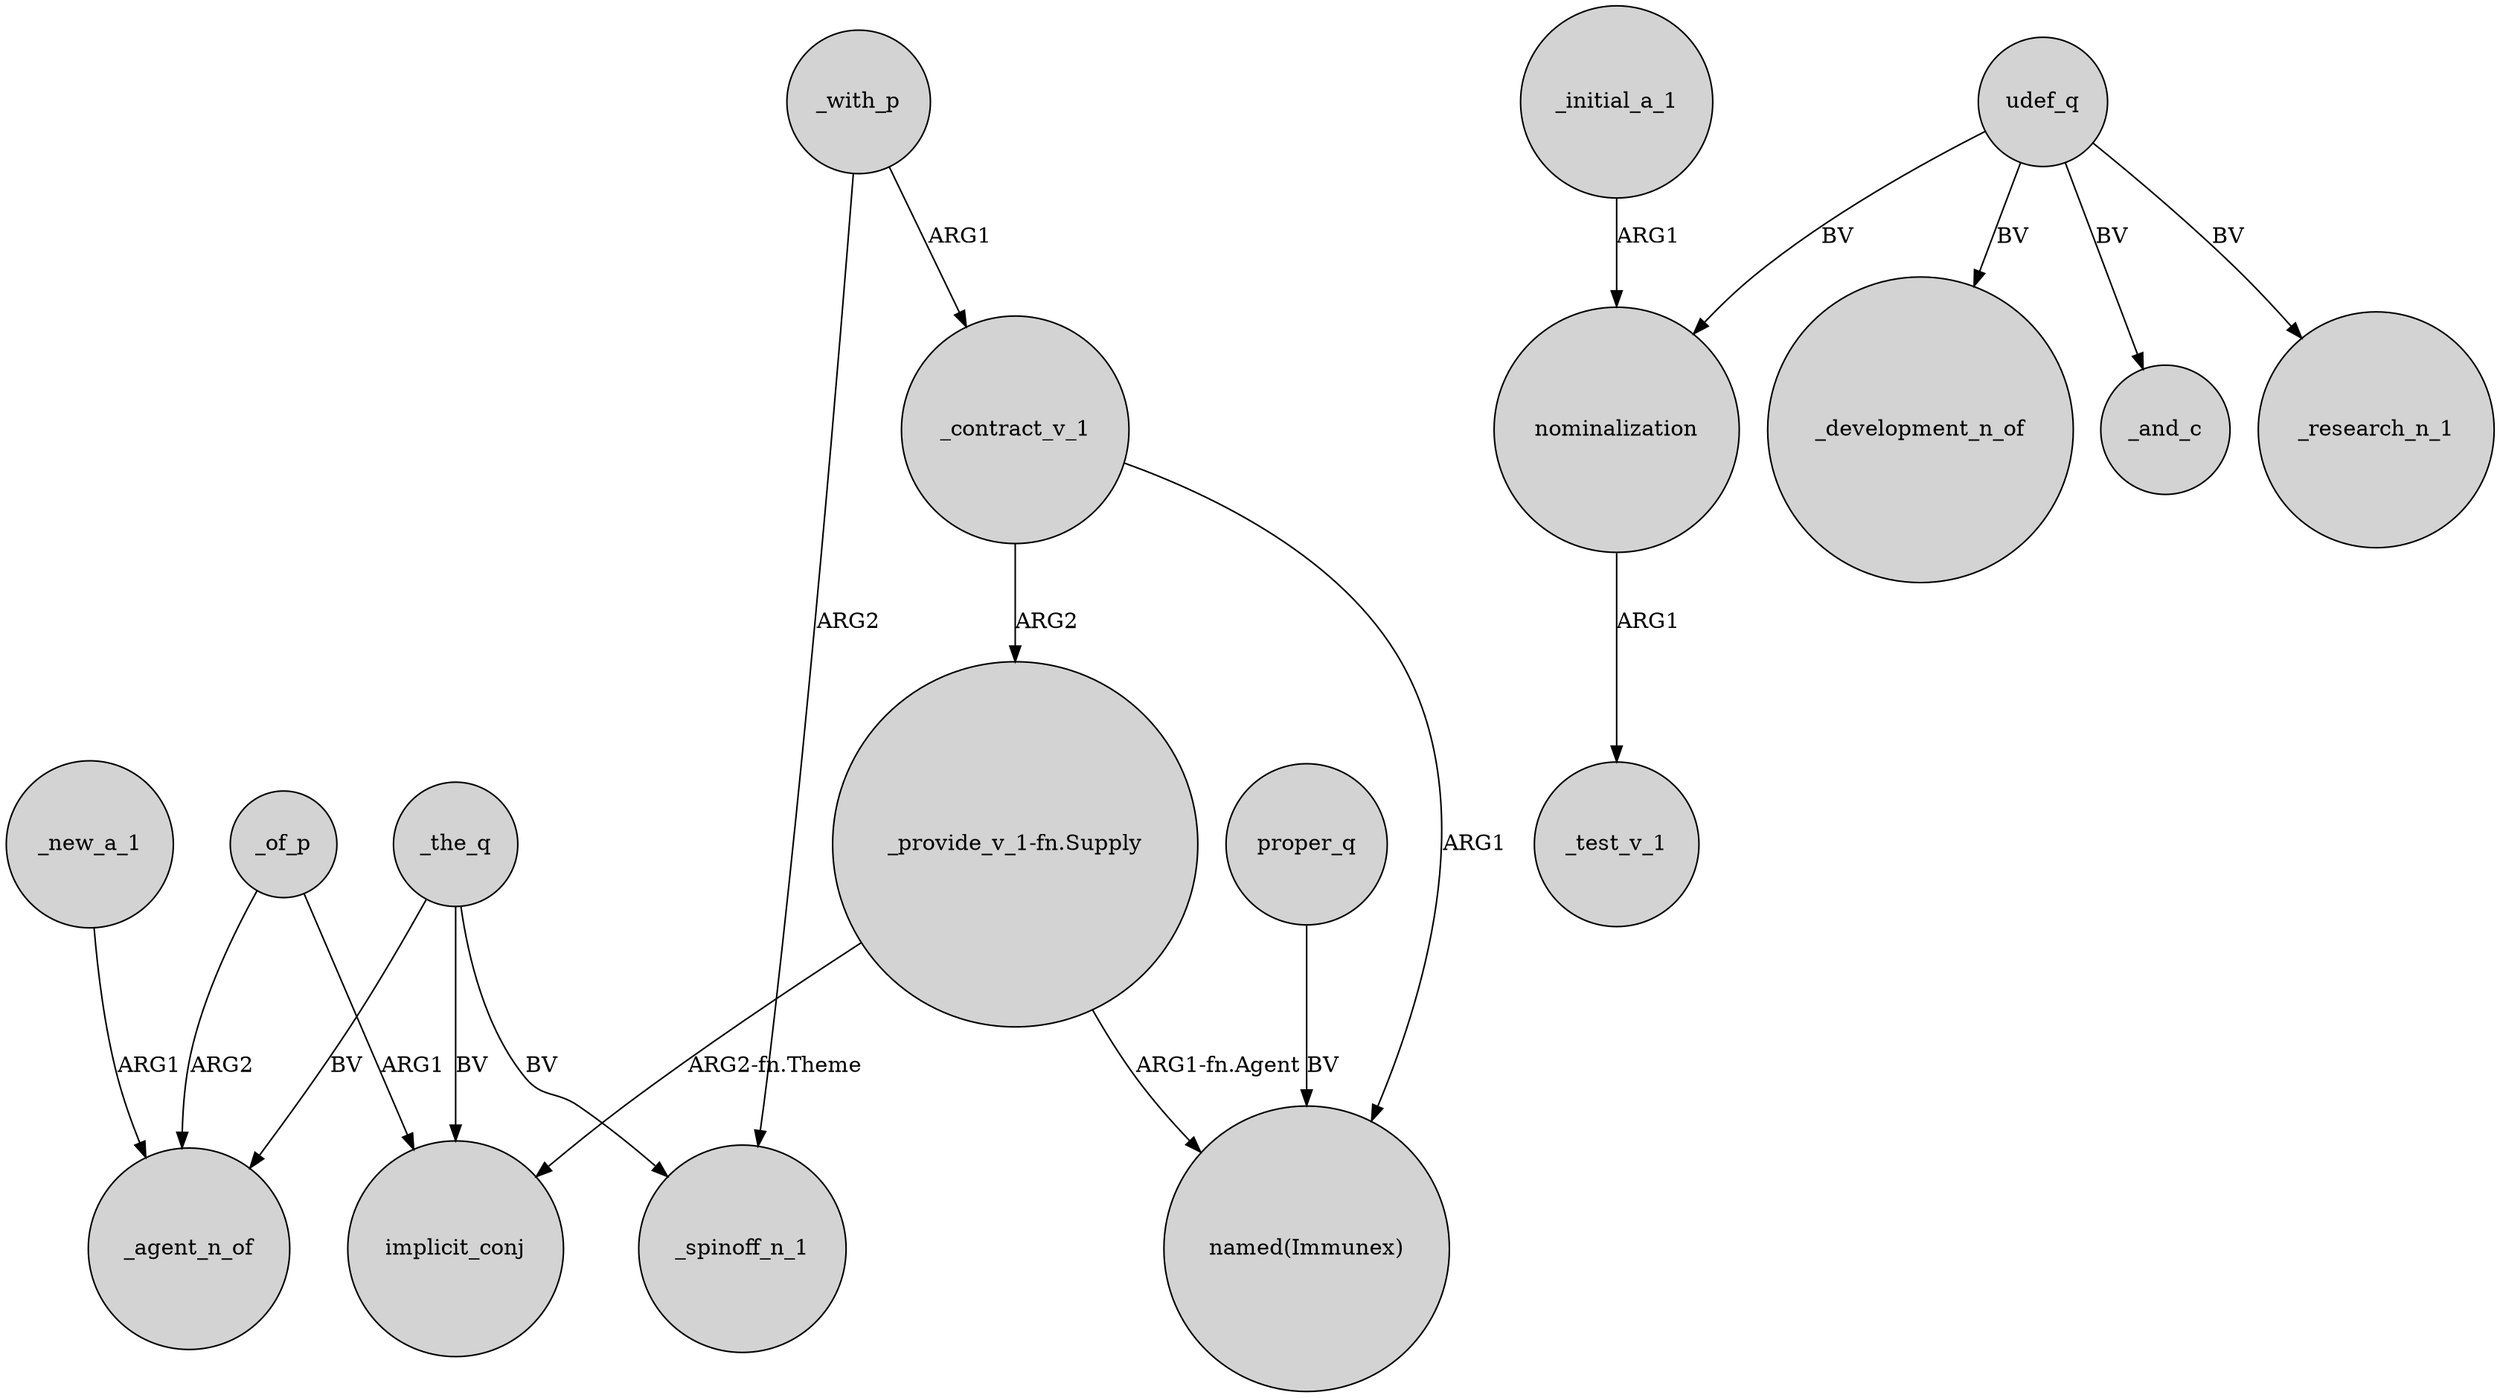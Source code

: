 digraph {
	node [shape=circle style=filled]
	_of_p -> _agent_n_of [label=ARG2]
	_the_q -> _agent_n_of [label=BV]
	_with_p -> _contract_v_1 [label=ARG1]
	_contract_v_1 -> "_provide_v_1-fn.Supply" [label=ARG2]
	_the_q -> implicit_conj [label=BV]
	"_provide_v_1-fn.Supply" -> "named(Immunex)" [label="ARG1-fn.Agent"]
	udef_q -> _research_n_1 [label=BV]
	nominalization -> _test_v_1 [label=ARG1]
	_with_p -> _spinoff_n_1 [label=ARG2]
	"_provide_v_1-fn.Supply" -> implicit_conj [label="ARG2-fn.Theme"]
	_contract_v_1 -> "named(Immunex)" [label=ARG1]
	_the_q -> _spinoff_n_1 [label=BV]
	_initial_a_1 -> nominalization [label=ARG1]
	_of_p -> implicit_conj [label=ARG1]
	proper_q -> "named(Immunex)" [label=BV]
	udef_q -> nominalization [label=BV]
	udef_q -> _development_n_of [label=BV]
	_new_a_1 -> _agent_n_of [label=ARG1]
	udef_q -> _and_c [label=BV]
}
